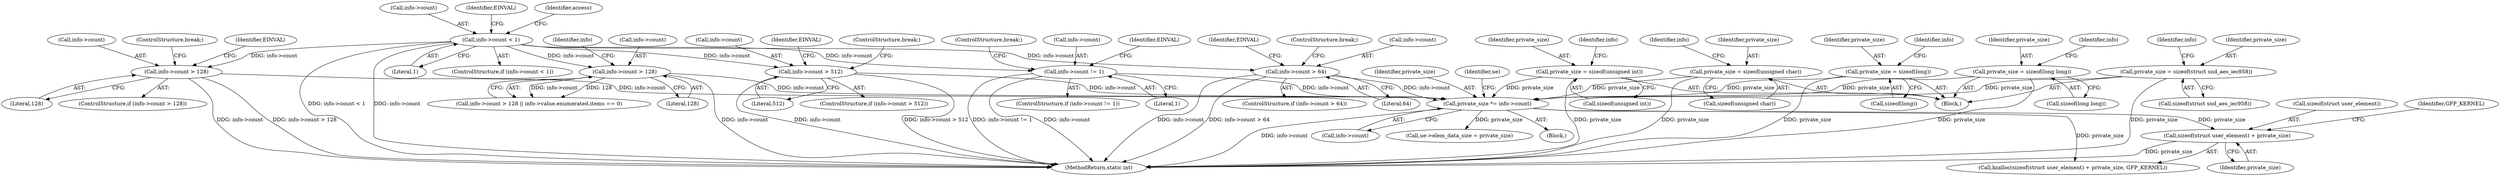 digraph "0_linux_82262a46627bebb0febcc26664746c25cef08563@API" {
"1000401" [label="(Call,sizeof(struct user_element) + private_size)"];
"1000393" [label="(Call,private_size *= info->count)"];
"1000325" [label="(Call,info->count > 64)"];
"1000131" [label="(Call,info->count < 1)"];
"1000310" [label="(Call,info->count > 128)"];
"1000341" [label="(Call,info->count > 128)"];
"1000365" [label="(Call,info->count > 512)"];
"1000380" [label="(Call,info->count != 1)"];
"1000375" [label="(Call,private_size = sizeof(struct snd_aes_iec958))"];
"1000335" [label="(Call,private_size = sizeof(unsigned int))"];
"1000360" [label="(Call,private_size = sizeof(unsigned char))"];
"1000305" [label="(Call,private_size = sizeof(long))"];
"1000320" [label="(Call,private_size = sizeof(long long))"];
"1000312" [label="(Identifier,info)"];
"1000361" [label="(Identifier,private_size)"];
"1000372" [label="(Identifier,EINVAL)"];
"1000318" [label="(ControlStructure,break;)"];
"1000404" [label="(Identifier,private_size)"];
"1000307" [label="(Call,sizeof(long))"];
"1000305" [label="(Call,private_size = sizeof(long))"];
"1000365" [label="(Call,info->count > 512)"];
"1000362" [label="(Call,sizeof(unsigned char))"];
"1000394" [label="(Identifier,private_size)"];
"1000375" [label="(Call,private_size = sizeof(struct snd_aes_iec958))"];
"1000324" [label="(ControlStructure,if (info->count > 64))"];
"1000387" [label="(Identifier,EINVAL)"];
"1000401" [label="(Call,sizeof(struct user_element) + private_size)"];
"1000317" [label="(Identifier,EINVAL)"];
"1000400" [label="(Call,kzalloc(sizeof(struct user_element) + private_size, GFP_KERNEL))"];
"1000329" [label="(Literal,64)"];
"1000306" [label="(Identifier,private_size)"];
"1000327" [label="(Identifier,info)"];
"1000364" [label="(ControlStructure,if (info->count > 512))"];
"1000442" [label="(Call,ue->elem_data_size = private_size)"];
"1000340" [label="(Call,info->count > 128 || info->value.enumerated.items == 0)"];
"1000332" [label="(Identifier,EINVAL)"];
"1000373" [label="(ControlStructure,break;)"];
"1000380" [label="(Call,info->count != 1)"];
"1000302" [label="(Block,)"];
"1000342" [label="(Call,info->count)"];
"1000393" [label="(Call,private_size *= info->count)"];
"1000311" [label="(Call,info->count)"];
"1000388" [label="(ControlStructure,break;)"];
"1000395" [label="(Call,info->count)"];
"1000367" [label="(Identifier,info)"];
"1000402" [label="(Call,sizeof(struct user_element))"];
"1000335" [label="(Call,private_size = sizeof(unsigned int))"];
"1000343" [label="(Identifier,info)"];
"1000336" [label="(Identifier,private_size)"];
"1000360" [label="(Call,private_size = sizeof(unsigned char))"];
"1000310" [label="(Call,info->count > 128)"];
"1000377" [label="(Call,sizeof(struct snd_aes_iec958))"];
"1000131" [label="(Call,info->count < 1)"];
"1000132" [label="(Call,info->count)"];
"1000350" [label="(Identifier,info)"];
"1000337" [label="(Call,sizeof(unsigned int))"];
"1000104" [label="(Block,)"];
"1000546" [label="(MethodReturn,static int)"];
"1000379" [label="(ControlStructure,if (info->count != 1))"];
"1000384" [label="(Literal,1)"];
"1000341" [label="(Call,info->count > 128)"];
"1000345" [label="(Literal,128)"];
"1000138" [label="(Identifier,EINVAL)"];
"1000376" [label="(Identifier,private_size)"];
"1000333" [label="(ControlStructure,break;)"];
"1000326" [label="(Call,info->count)"];
"1000405" [label="(Identifier,GFP_KERNEL)"];
"1000322" [label="(Call,sizeof(long long))"];
"1000381" [label="(Call,info->count)"];
"1000314" [label="(Literal,128)"];
"1000321" [label="(Identifier,private_size)"];
"1000140" [label="(Identifier,access)"];
"1000366" [label="(Call,info->count)"];
"1000369" [label="(Literal,512)"];
"1000135" [label="(Literal,1)"];
"1000382" [label="(Identifier,info)"];
"1000320" [label="(Call,private_size = sizeof(long long))"];
"1000325" [label="(Call,info->count > 64)"];
"1000309" [label="(ControlStructure,if (info->count > 128))"];
"1000399" [label="(Identifier,ue)"];
"1000130" [label="(ControlStructure,if (info->count < 1))"];
"1000401" -> "1000400"  [label="AST: "];
"1000401" -> "1000404"  [label="CFG: "];
"1000402" -> "1000401"  [label="AST: "];
"1000404" -> "1000401"  [label="AST: "];
"1000405" -> "1000401"  [label="CFG: "];
"1000401" -> "1000546"  [label="DDG: private_size"];
"1000393" -> "1000401"  [label="DDG: private_size"];
"1000393" -> "1000104"  [label="AST: "];
"1000393" -> "1000395"  [label="CFG: "];
"1000394" -> "1000393"  [label="AST: "];
"1000395" -> "1000393"  [label="AST: "];
"1000399" -> "1000393"  [label="CFG: "];
"1000393" -> "1000546"  [label="DDG: info->count"];
"1000325" -> "1000393"  [label="DDG: info->count"];
"1000310" -> "1000393"  [label="DDG: info->count"];
"1000341" -> "1000393"  [label="DDG: info->count"];
"1000365" -> "1000393"  [label="DDG: info->count"];
"1000380" -> "1000393"  [label="DDG: info->count"];
"1000375" -> "1000393"  [label="DDG: private_size"];
"1000335" -> "1000393"  [label="DDG: private_size"];
"1000360" -> "1000393"  [label="DDG: private_size"];
"1000305" -> "1000393"  [label="DDG: private_size"];
"1000320" -> "1000393"  [label="DDG: private_size"];
"1000393" -> "1000400"  [label="DDG: private_size"];
"1000393" -> "1000442"  [label="DDG: private_size"];
"1000325" -> "1000324"  [label="AST: "];
"1000325" -> "1000329"  [label="CFG: "];
"1000326" -> "1000325"  [label="AST: "];
"1000329" -> "1000325"  [label="AST: "];
"1000332" -> "1000325"  [label="CFG: "];
"1000333" -> "1000325"  [label="CFG: "];
"1000325" -> "1000546"  [label="DDG: info->count"];
"1000325" -> "1000546"  [label="DDG: info->count > 64"];
"1000131" -> "1000325"  [label="DDG: info->count"];
"1000131" -> "1000130"  [label="AST: "];
"1000131" -> "1000135"  [label="CFG: "];
"1000132" -> "1000131"  [label="AST: "];
"1000135" -> "1000131"  [label="AST: "];
"1000138" -> "1000131"  [label="CFG: "];
"1000140" -> "1000131"  [label="CFG: "];
"1000131" -> "1000546"  [label="DDG: info->count"];
"1000131" -> "1000546"  [label="DDG: info->count < 1"];
"1000131" -> "1000310"  [label="DDG: info->count"];
"1000131" -> "1000341"  [label="DDG: info->count"];
"1000131" -> "1000365"  [label="DDG: info->count"];
"1000131" -> "1000380"  [label="DDG: info->count"];
"1000310" -> "1000309"  [label="AST: "];
"1000310" -> "1000314"  [label="CFG: "];
"1000311" -> "1000310"  [label="AST: "];
"1000314" -> "1000310"  [label="AST: "];
"1000317" -> "1000310"  [label="CFG: "];
"1000318" -> "1000310"  [label="CFG: "];
"1000310" -> "1000546"  [label="DDG: info->count > 128"];
"1000310" -> "1000546"  [label="DDG: info->count"];
"1000341" -> "1000340"  [label="AST: "];
"1000341" -> "1000345"  [label="CFG: "];
"1000342" -> "1000341"  [label="AST: "];
"1000345" -> "1000341"  [label="AST: "];
"1000350" -> "1000341"  [label="CFG: "];
"1000340" -> "1000341"  [label="CFG: "];
"1000341" -> "1000546"  [label="DDG: info->count"];
"1000341" -> "1000340"  [label="DDG: info->count"];
"1000341" -> "1000340"  [label="DDG: 128"];
"1000365" -> "1000364"  [label="AST: "];
"1000365" -> "1000369"  [label="CFG: "];
"1000366" -> "1000365"  [label="AST: "];
"1000369" -> "1000365"  [label="AST: "];
"1000372" -> "1000365"  [label="CFG: "];
"1000373" -> "1000365"  [label="CFG: "];
"1000365" -> "1000546"  [label="DDG: info->count > 512"];
"1000365" -> "1000546"  [label="DDG: info->count"];
"1000380" -> "1000379"  [label="AST: "];
"1000380" -> "1000384"  [label="CFG: "];
"1000381" -> "1000380"  [label="AST: "];
"1000384" -> "1000380"  [label="AST: "];
"1000387" -> "1000380"  [label="CFG: "];
"1000388" -> "1000380"  [label="CFG: "];
"1000380" -> "1000546"  [label="DDG: info->count != 1"];
"1000380" -> "1000546"  [label="DDG: info->count"];
"1000375" -> "1000302"  [label="AST: "];
"1000375" -> "1000377"  [label="CFG: "];
"1000376" -> "1000375"  [label="AST: "];
"1000377" -> "1000375"  [label="AST: "];
"1000382" -> "1000375"  [label="CFG: "];
"1000375" -> "1000546"  [label="DDG: private_size"];
"1000335" -> "1000302"  [label="AST: "];
"1000335" -> "1000337"  [label="CFG: "];
"1000336" -> "1000335"  [label="AST: "];
"1000337" -> "1000335"  [label="AST: "];
"1000343" -> "1000335"  [label="CFG: "];
"1000335" -> "1000546"  [label="DDG: private_size"];
"1000360" -> "1000302"  [label="AST: "];
"1000360" -> "1000362"  [label="CFG: "];
"1000361" -> "1000360"  [label="AST: "];
"1000362" -> "1000360"  [label="AST: "];
"1000367" -> "1000360"  [label="CFG: "];
"1000360" -> "1000546"  [label="DDG: private_size"];
"1000305" -> "1000302"  [label="AST: "];
"1000305" -> "1000307"  [label="CFG: "];
"1000306" -> "1000305"  [label="AST: "];
"1000307" -> "1000305"  [label="AST: "];
"1000312" -> "1000305"  [label="CFG: "];
"1000305" -> "1000546"  [label="DDG: private_size"];
"1000320" -> "1000302"  [label="AST: "];
"1000320" -> "1000322"  [label="CFG: "];
"1000321" -> "1000320"  [label="AST: "];
"1000322" -> "1000320"  [label="AST: "];
"1000327" -> "1000320"  [label="CFG: "];
"1000320" -> "1000546"  [label="DDG: private_size"];
}
